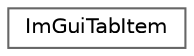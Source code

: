 digraph "Graphical Class Hierarchy"
{
 // LATEX_PDF_SIZE
  bgcolor="transparent";
  edge [fontname=Helvetica,fontsize=10,labelfontname=Helvetica,labelfontsize=10];
  node [fontname=Helvetica,fontsize=10,shape=box,height=0.2,width=0.4];
  rankdir="LR";
  Node0 [label="ImGuiTabItem",height=0.2,width=0.4,color="grey40", fillcolor="white", style="filled",URL="$struct_im_gui_tab_item.html",tooltip=" "];
}
